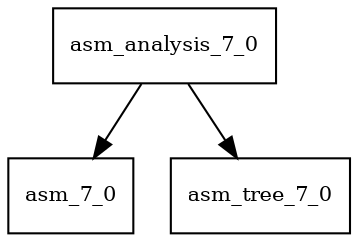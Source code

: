 digraph asm_analysis_7_0_dependencies {
  node [shape = box, fontsize=10.0];
  asm_analysis_7_0 -> asm_7_0;
  asm_analysis_7_0 -> asm_tree_7_0;
}

